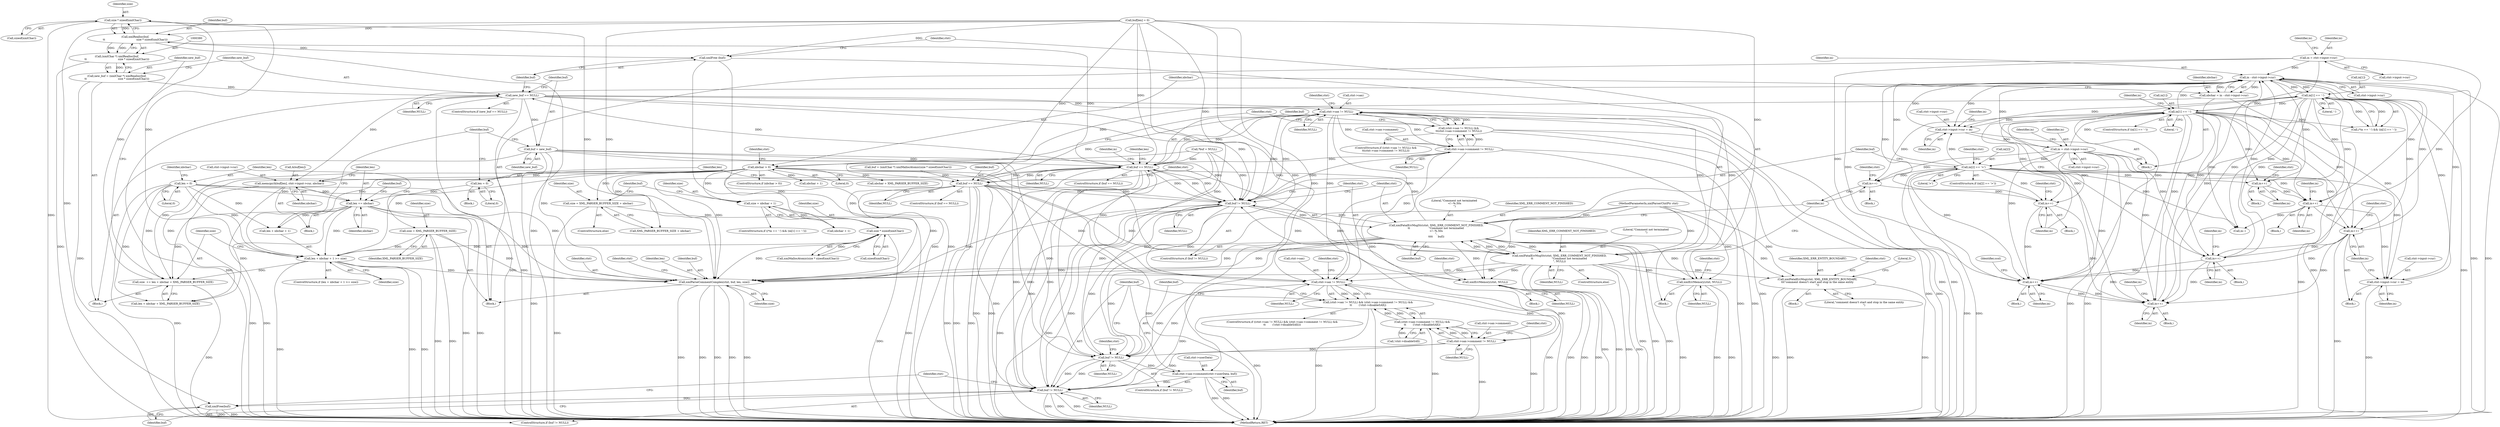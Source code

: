 digraph "0_Chrome_d0947db40187f4708c58e64cbd6013faf9eddeed_8@API" {
"1000383" [label="(Call,size * sizeof(xmlChar))"];
"1000370" [label="(Call,size  += len + nbchar + XML_PARSER_BUFFER_SIZE)"];
"1000116" [label="(Call,len = 0)"];
"1000417" [label="(Call,len += nbchar)"];
"1000406" [label="(Call,memcpy(&buf[len], ctxt->input->cur, nbchar))"];
"1000279" [label="(Call,in - ctxt->input->cur)"];
"1000508" [label="(Call,in[1] == '-')"];
"1000317" [label="(Call,in[1] == '-')"];
"1000494" [label="(Call,in = ctxt->input->cur)"];
"1000425" [label="(Call,ctxt->input->cur = in)"];
"1000515" [label="(Call,in[2] == '>')"];
"1000238" [label="(Call,in++)"];
"1000601" [label="(Call,in++)"];
"1000593" [label="(Call,in++)"];
"1000474" [label="(Call,in++)"];
"1000459" [label="(Call,in++)"];
"1000438" [label="(Call,in++)"];
"1000198" [label="(Call,in++)"];
"1000168" [label="(Call,in = ctxt->input->cur)"];
"1000270" [label="(Call,in++)"];
"1000467" [label="(Call,ctxt->input->cur = in)"];
"1000287" [label="(Call,nbchar > 0)"];
"1000277" [label="(Call,nbchar = in - ctxt->input->cur)"];
"1000356" [label="(Call,len = 0)"];
"1000361" [label="(Call,len + nbchar + 1 >= size)"];
"1000338" [label="(Call,size * sizeof(xmlChar))"];
"1000328" [label="(Call,size = XML_PARSER_BUFFER_SIZE + nbchar)"];
"1000322" [label="(Call,size = nbchar + 1)"];
"1000383" [label="(Call,size * sizeof(xmlChar))"];
"1000112" [label="(Call,size = XML_PARSER_BUFFER_SIZE)"];
"1000381" [label="(Call,xmlRealloc(buf,\n\t\t                                     size * sizeof(xmlChar)))"];
"1000379" [label="(Call,(xmlChar *) xmlRealloc(buf,\n\t\t                                     size * sizeof(xmlChar)))"];
"1000377" [label="(Call,new_buf = (xmlChar *) xmlRealloc(buf,\n\t\t                                     size * sizeof(xmlChar)))"];
"1000388" [label="(Call,new_buf == NULL)"];
"1000293" [label="(Call,ctxt->sax != NULL)"];
"1000292" [label="(Call,(ctxt->sax != NULL) &&\n\t\t(ctxt->sax->comment != NULL))"];
"1000298" [label="(Call,ctxt->sax->comment != NULL)"];
"1000307" [label="(Call,buf == NULL)"];
"1000343" [label="(Call,buf == NULL)"];
"1000347" [label="(Call,xmlErrMemory(ctxt, NULL))"];
"1000538" [label="(Call,ctxt->sax != NULL)"];
"1000537" [label="(Call,(ctxt->sax != NULL) && (ctxt->sax->comment != NULL) &&\n\t\t        (!ctxt->disableSAX))"];
"1000544" [label="(Call,ctxt->sax->comment != NULL)"];
"1000543" [label="(Call,(ctxt->sax->comment != NULL) &&\n\t\t        (!ctxt->disableSAX))"];
"1000557" [label="(Call,buf != NULL)"];
"1000560" [label="(Call,ctxt->sax->comment(ctxt->userData, buf))"];
"1000567" [label="(Call,buf != NULL)"];
"1000570" [label="(Call,xmlFree(buf))"];
"1000579" [label="(Call,buf != NULL)"];
"1000582" [label="(Call,xmlFatalErrMsgStr(ctxt, XML_ERR_COMMENT_NOT_FINISHED,\n\t\t                      \"Comment not terminated \n<!--%.50s\n\",\n\t\t\t\t      buf))"];
"1000394" [label="(Call,xmlErrMemory(ctxt, NULL))"];
"1000530" [label="(Call,xmlFatalErrMsg(ctxt, XML_ERR_ENTITY_BOUNDARY,\n\t\t\t\"comment doesn't start and stop in the same entity\n\"))"];
"1000588" [label="(Call,xmlFatalErrMsgStr(ctxt, XML_ERR_COMMENT_NOT_FINISHED,\n\t\t                      \"Comment not terminated \n\", NULL))"];
"1000624" [label="(Call,xmlParseCommentComplex(ctxt, buf, len, size))"];
"1000403" [label="(Call,buf = new_buf)"];
"1000392" [label="(Call,xmlFree (buf))"];
"1000287" [label="(Call,nbchar > 0)"];
"1000592" [label="(Identifier,NULL)"];
"1000333" [label="(Call,buf = (xmlChar *) xmlMallocAtomic(size * sizeof(xmlChar)))"];
"1000570" [label="(Call,xmlFree(buf))"];
"1000315" [label="(Identifier,in)"];
"1000387" [label="(ControlStructure,if (new_buf == NULL))"];
"1000556" [label="(ControlStructure,if (buf != NULL))"];
"1000169" [label="(Identifier,in)"];
"1000294" [label="(Call,ctxt->sax)"];
"1000345" [label="(Identifier,NULL)"];
"1000542" [label="(Identifier,NULL)"];
"1000328" [label="(Call,size = XML_PARSER_BUFFER_SIZE + nbchar)"];
"1000593" [label="(Call,in++)"];
"1000293" [label="(Call,ctxt->sax != NULL)"];
"1000422" [label="(Identifier,buf)"];
"1000346" [label="(Block,)"];
"1000395" [label="(Identifier,ctxt)"];
"1000562" [label="(Identifier,ctxt)"];
"1000307" [label="(Call,buf == NULL)"];
"1000108" [label="(Call,*buf = NULL)"];
"1000543" [label="(Call,(ctxt->sax->comment != NULL) &&\n\t\t        (!ctxt->disableSAX))"];
"1000509" [label="(Call,in[1])"];
"1000625" [label="(Identifier,ctxt)"];
"1000584" [label="(Identifier,XML_ERR_COMMENT_NOT_FINISHED)"];
"1000317" [label="(Call,in[1] == '-')"];
"1000357" [label="(Identifier,len)"];
"1000569" [label="(Identifier,NULL)"];
"1000377" [label="(Call,new_buf = (xmlChar *) xmlRealloc(buf,\n\t\t                                     size * sizeof(xmlChar)))"];
"1000631" [label="(Identifier,ctxt)"];
"1000628" [label="(Identifier,size)"];
"1000536" [label="(ControlStructure,if ((ctxt->sax != NULL) && (ctxt->sax->comment != NULL) &&\n\t\t        (!ctxt->disableSAX)))"];
"1000557" [label="(Call,buf != NULL)"];
"1000602" [label="(Identifier,in)"];
"1000374" [label="(Call,nbchar + XML_PARSER_BUFFER_SIZE)"];
"1000334" [label="(Identifier,buf)"];
"1000404" [label="(Identifier,buf)"];
"1000305" [label="(Block,)"];
"1000281" [label="(Call,ctxt->input->cur)"];
"1000425" [label="(Call,ctxt->input->cur = in)"];
"1000295" [label="(Identifier,ctxt)"];
"1000568" [label="(Identifier,buf)"];
"1000363" [label="(Identifier,len)"];
"1000329" [label="(Identifier,size)"];
"1000525" [label="(Identifier,ctxt)"];
"1000392" [label="(Call,xmlFree (buf))"];
"1000291" [label="(ControlStructure,if ((ctxt->sax != NULL) &&\n\t\t(ctxt->sax->comment != NULL)))"];
"1000384" [label="(Identifier,size)"];
"1000385" [label="(Call,sizeof(xmlChar))"];
"1000114" [label="(Identifier,XML_PARSER_BUFFER_SIZE)"];
"1000420" [label="(Call,buf[len] = 0)"];
"1000407" [label="(Call,&buf[len])"];
"1000547" [label="(Identifier,ctxt)"];
"1000535" [label="(Literal,3)"];
"1000532" [label="(Identifier,XML_ERR_ENTITY_BOUNDARY)"];
"1000539" [label="(Call,ctxt->sax)"];
"1000529" [label="(Block,)"];
"1000458" [label="(Block,)"];
"1000464" [label="(Identifier,in)"];
"1000368" [label="(Block,)"];
"1000371" [label="(Identifier,size)"];
"1000571" [label="(Identifier,buf)"];
"1000579" [label="(Call,buf != NULL)"];
"1000581" [label="(Identifier,NULL)"];
"1000624" [label="(Call,xmlParseCommentComplex(ctxt, buf, len, size))"];
"1000467" [label="(Call,ctxt->input->cur = in)"];
"1000550" [label="(Identifier,NULL)"];
"1000512" [label="(Literal,'-')"];
"1000558" [label="(Identifier,buf)"];
"1000589" [label="(Identifier,ctxt)"];
"1000321" [label="(Literal,'-')"];
"1000176" [label="(Block,)"];
"1000466" [label="(Block,)"];
"1000390" [label="(Identifier,NULL)"];
"1000361" [label="(Call,len + nbchar + 1 >= size)"];
"1000496" [label="(Call,ctxt->input->cur)"];
"1000561" [label="(Call,ctxt->userData)"];
"1000367" [label="(Identifier,size)"];
"1000342" [label="(ControlStructure,if (buf == NULL))"];
"1000113" [label="(Identifier,size)"];
"1000551" [label="(Call,!ctxt->disableSAX)"];
"1000323" [label="(Identifier,size)"];
"1000517" [label="(Identifier,in)"];
"1000437" [label="(Block,)"];
"1000560" [label="(Call,ctxt->sax->comment(ctxt->userData, buf))"];
"1000578" [label="(ControlStructure,if (buf != NULL))"];
"1000299" [label="(Call,ctxt->sax->comment)"];
"1000590" [label="(Identifier,XML_ERR_COMMENT_NOT_FINISHED)"];
"1000383" [label="(Call,size * sizeof(xmlChar))"];
"1000348" [label="(Identifier,ctxt)"];
"1000358" [label="(Literal,0)"];
"1000635" [label="(MethodReturn,RET)"];
"1000288" [label="(Identifier,nbchar)"];
"1000337" [label="(Call,xmlMallocAtomic(size * sizeof(xmlChar)))"];
"1000566" [label="(ControlStructure,if (buf != NULL))"];
"1000494" [label="(Call,in = ctxt->input->cur)"];
"1000352" [label="(Identifier,ctxt)"];
"1000382" [label="(Identifier,buf)"];
"1000238" [label="(Call,in++)"];
"1000199" [label="(Identifier,in)"];
"1000606" [label="(Identifier,ctxt)"];
"1000370" [label="(Call,size  += len + nbchar + XML_PARSER_BUFFER_SIZE)"];
"1000393" [label="(Identifier,buf)"];
"1000567" [label="(Call,buf != NULL)"];
"1000431" [label="(Identifier,in)"];
"1000585" [label="(Literal,\"Comment not terminated \n<!--%.50s\n\")"];
"1000474" [label="(Call,in++)"];
"1000417" [label="(Call,len += nbchar)"];
"1000601" [label="(Call,in++)"];
"1000344" [label="(Identifier,buf)"];
"1000339" [label="(Identifier,size)"];
"1000168" [label="(Call,in = ctxt->input->cur)"];
"1000479" [label="(Identifier,ctxt)"];
"1000379" [label="(Call,(xmlChar *) xmlRealloc(buf,\n\t\t                                     size * sizeof(xmlChar)))"];
"1000306" [label="(ControlStructure,if (buf == NULL))"];
"1000553" [label="(Identifier,ctxt)"];
"1000372" [label="(Call,len + nbchar + XML_PARSER_BUFFER_SIZE)"];
"1000274" [label="(Identifier,in)"];
"1000280" [label="(Identifier,in)"];
"1000443" [label="(Identifier,ctxt)"];
"1000533" [label="(Literal,\"comment doesn't start and stop in the same entity\n\")"];
"1000416" [label="(Identifier,nbchar)"];
"1000362" [label="(Call,len + nbchar + 1)"];
"1000330" [label="(Call,XML_PARSER_BUFFER_SIZE + nbchar)"];
"1000515" [label="(Call,in[2] == '>')"];
"1000506" [label="(Block,)"];
"1000508" [label="(Call,in[1] == '-')"];
"1000327" [label="(ControlStructure,else)"];
"1000322" [label="(Call,size = nbchar + 1)"];
"1000301" [label="(Identifier,ctxt)"];
"1000298" [label="(Call,ctxt->sax->comment != NULL)"];
"1000170" [label="(Call,ctxt->input->cur)"];
"1000237" [label="(Block,)"];
"1000277" [label="(Call,nbchar = in - ctxt->input->cur)"];
"1000389" [label="(Identifier,new_buf)"];
"1000583" [label="(Identifier,ctxt)"];
"1000241" [label="(Identifier,ccol)"];
"1000544" [label="(Call,ctxt->sax->comment != NULL)"];
"1000411" [label="(Call,ctxt->input->cur)"];
"1000180" [label="(Identifier,in)"];
"1000439" [label="(Identifier,in)"];
"1000116" [label="(Call,len = 0)"];
"1000530" [label="(Call,xmlFatalErrMsg(ctxt, XML_ERR_ENTITY_BOUNDARY,\n\t\t\t\"comment doesn't start and stop in the same entity\n\"))"];
"1000356" [label="(Call,len = 0)"];
"1000381" [label="(Call,xmlRealloc(buf,\n\t\t                                     size * sizeof(xmlChar)))"];
"1000118" [label="(Literal,0)"];
"1000507" [label="(ControlStructure,if (in[1] == '-'))"];
"1000198" [label="(Call,in++)"];
"1000564" [label="(Identifier,buf)"];
"1000586" [label="(Identifier,buf)"];
"1000495" [label="(Identifier,in)"];
"1000286" [label="(ControlStructure,if (nbchar > 0))"];
"1000343" [label="(Call,buf == NULL)"];
"1000105" [label="(MethodParameterIn,xmlParserCtxtPtr ctxt)"];
"1000338" [label="(Call,size * sizeof(xmlChar))"];
"1000347" [label="(Call,xmlErrMemory(ctxt, NULL))"];
"1000349" [label="(Identifier,NULL)"];
"1000580" [label="(Identifier,buf)"];
"1000490" [label="(Call,in--)"];
"1000468" [label="(Call,ctxt->input->cur)"];
"1000297" [label="(Identifier,NULL)"];
"1000391" [label="(Block,)"];
"1000279" [label="(Call,in - ctxt->input->cur)"];
"1000574" [label="(Identifier,ctxt)"];
"1000519" [label="(Literal,'>')"];
"1000312" [label="(Call,(*in == '-') && (in[1] == '-'))"];
"1000403" [label="(Call,buf = new_buf)"];
"1000531" [label="(Identifier,ctxt)"];
"1000598" [label="(Identifier,ctxt)"];
"1000459" [label="(Call,in++)"];
"1000399" [label="(Identifier,ctxt)"];
"1000438" [label="(Call,in++)"];
"1000587" [label="(ControlStructure,else)"];
"1000309" [label="(Identifier,NULL)"];
"1000112" [label="(Call,size = XML_PARSER_BUFFER_SIZE)"];
"1000340" [label="(Call,sizeof(xmlChar))"];
"1000516" [label="(Call,in[2])"];
"1000117" [label="(Identifier,len)"];
"1000318" [label="(Call,in[1])"];
"1000256" [label="(Block,)"];
"1000278" [label="(Identifier,nbchar)"];
"1000559" [label="(Identifier,NULL)"];
"1000426" [label="(Call,ctxt->input->cur)"];
"1000504" [label="(Identifier,in)"];
"1000475" [label="(Identifier,in)"];
"1000394" [label="(Call,xmlErrMemory(ctxt, NULL))"];
"1000409" [label="(Identifier,buf)"];
"1000271" [label="(Identifier,in)"];
"1000364" [label="(Call,nbchar + 1)"];
"1000588" [label="(Call,xmlFatalErrMsgStr(ctxt, XML_ERR_COMMENT_NOT_FINISHED,\n\t\t                      \"Comment not terminated \n\", NULL))"];
"1000360" [label="(ControlStructure,if (len + nbchar + 1 >= size))"];
"1000311" [label="(ControlStructure,if ((*in == '-') && (in[1] == '-')))"];
"1000538" [label="(Call,ctxt->sax != NULL)"];
"1000270" [label="(Call,in++)"];
"1000419" [label="(Identifier,nbchar)"];
"1000202" [label="(Identifier,in)"];
"1000239" [label="(Identifier,in)"];
"1000627" [label="(Identifier,len)"];
"1000406" [label="(Call,memcpy(&buf[len], ctxt->input->cur, nbchar))"];
"1000537" [label="(Call,(ctxt->sax != NULL) && (ctxt->sax->comment != NULL) &&\n\t\t        (!ctxt->disableSAX))"];
"1000514" [label="(ControlStructure,if (in[2] == '>'))"];
"1000378" [label="(Identifier,new_buf)"];
"1000545" [label="(Call,ctxt->sax->comment)"];
"1000405" [label="(Identifier,new_buf)"];
"1000324" [label="(Call,nbchar + 1)"];
"1000308" [label="(Identifier,buf)"];
"1000435" [label="(Identifier,in)"];
"1000473" [label="(Identifier,in)"];
"1000594" [label="(Identifier,in)"];
"1000388" [label="(Call,new_buf == NULL)"];
"1000591" [label="(Literal,\"Comment not terminated \n\")"];
"1000289" [label="(Literal,0)"];
"1000428" [label="(Identifier,ctxt)"];
"1000396" [label="(Identifier,NULL)"];
"1000292" [label="(Call,(ctxt->sax != NULL) &&\n\t\t(ctxt->sax->comment != NULL))"];
"1000460" [label="(Identifier,in)"];
"1000310" [label="(Block,)"];
"1000106" [label="(Block,)"];
"1000304" [label="(Identifier,NULL)"];
"1000123" [label="(Identifier,nbchar)"];
"1000184" [label="(Block,)"];
"1000626" [label="(Identifier,buf)"];
"1000513" [label="(Block,)"];
"1000418" [label="(Identifier,len)"];
"1000582" [label="(Call,xmlFatalErrMsgStr(ctxt, XML_ERR_COMMENT_NOT_FINISHED,\n\t\t                      \"Comment not terminated \n<!--%.50s\n\",\n\t\t\t\t      buf))"];
"1000383" -> "1000381"  [label="AST: "];
"1000383" -> "1000385"  [label="CFG: "];
"1000384" -> "1000383"  [label="AST: "];
"1000385" -> "1000383"  [label="AST: "];
"1000381" -> "1000383"  [label="CFG: "];
"1000383" -> "1000635"  [label="DDG: "];
"1000383" -> "1000361"  [label="DDG: "];
"1000383" -> "1000381"  [label="DDG: "];
"1000370" -> "1000383"  [label="DDG: "];
"1000383" -> "1000624"  [label="DDG: "];
"1000370" -> "1000368"  [label="AST: "];
"1000370" -> "1000372"  [label="CFG: "];
"1000371" -> "1000370"  [label="AST: "];
"1000372" -> "1000370"  [label="AST: "];
"1000378" -> "1000370"  [label="CFG: "];
"1000370" -> "1000635"  [label="DDG: "];
"1000116" -> "1000370"  [label="DDG: "];
"1000417" -> "1000370"  [label="DDG: "];
"1000287" -> "1000370"  [label="DDG: "];
"1000361" -> "1000370"  [label="DDG: "];
"1000116" -> "1000106"  [label="AST: "];
"1000116" -> "1000118"  [label="CFG: "];
"1000117" -> "1000116"  [label="AST: "];
"1000118" -> "1000116"  [label="AST: "];
"1000123" -> "1000116"  [label="CFG: "];
"1000116" -> "1000635"  [label="DDG: "];
"1000116" -> "1000361"  [label="DDG: "];
"1000116" -> "1000362"  [label="DDG: "];
"1000116" -> "1000372"  [label="DDG: "];
"1000116" -> "1000417"  [label="DDG: "];
"1000116" -> "1000624"  [label="DDG: "];
"1000417" -> "1000305"  [label="AST: "];
"1000417" -> "1000419"  [label="CFG: "];
"1000418" -> "1000417"  [label="AST: "];
"1000419" -> "1000417"  [label="AST: "];
"1000422" -> "1000417"  [label="CFG: "];
"1000417" -> "1000635"  [label="DDG: "];
"1000417" -> "1000635"  [label="DDG: "];
"1000417" -> "1000361"  [label="DDG: "];
"1000417" -> "1000362"  [label="DDG: "];
"1000417" -> "1000372"  [label="DDG: "];
"1000406" -> "1000417"  [label="DDG: "];
"1000356" -> "1000417"  [label="DDG: "];
"1000417" -> "1000624"  [label="DDG: "];
"1000406" -> "1000305"  [label="AST: "];
"1000406" -> "1000416"  [label="CFG: "];
"1000407" -> "1000406"  [label="AST: "];
"1000411" -> "1000406"  [label="AST: "];
"1000416" -> "1000406"  [label="AST: "];
"1000418" -> "1000406"  [label="CFG: "];
"1000406" -> "1000635"  [label="DDG: "];
"1000406" -> "1000635"  [label="DDG: "];
"1000279" -> "1000406"  [label="DDG: "];
"1000287" -> "1000406"  [label="DDG: "];
"1000279" -> "1000277"  [label="AST: "];
"1000279" -> "1000281"  [label="CFG: "];
"1000280" -> "1000279"  [label="AST: "];
"1000281" -> "1000279"  [label="AST: "];
"1000277" -> "1000279"  [label="CFG: "];
"1000279" -> "1000635"  [label="DDG: "];
"1000279" -> "1000635"  [label="DDG: "];
"1000279" -> "1000277"  [label="DDG: "];
"1000279" -> "1000277"  [label="DDG: "];
"1000508" -> "1000279"  [label="DDG: "];
"1000238" -> "1000279"  [label="DDG: "];
"1000601" -> "1000279"  [label="DDG: "];
"1000474" -> "1000279"  [label="DDG: "];
"1000198" -> "1000279"  [label="DDG: "];
"1000270" -> "1000279"  [label="DDG: "];
"1000168" -> "1000279"  [label="DDG: "];
"1000317" -> "1000279"  [label="DDG: "];
"1000494" -> "1000279"  [label="DDG: "];
"1000515" -> "1000279"  [label="DDG: "];
"1000467" -> "1000279"  [label="DDG: "];
"1000425" -> "1000279"  [label="DDG: "];
"1000279" -> "1000317"  [label="DDG: "];
"1000279" -> "1000425"  [label="DDG: "];
"1000279" -> "1000438"  [label="DDG: "];
"1000279" -> "1000459"  [label="DDG: "];
"1000508" -> "1000507"  [label="AST: "];
"1000508" -> "1000512"  [label="CFG: "];
"1000509" -> "1000508"  [label="AST: "];
"1000512" -> "1000508"  [label="AST: "];
"1000517" -> "1000508"  [label="CFG: "];
"1000602" -> "1000508"  [label="CFG: "];
"1000508" -> "1000635"  [label="DDG: "];
"1000508" -> "1000635"  [label="DDG: "];
"1000508" -> "1000198"  [label="DDG: "];
"1000508" -> "1000238"  [label="DDG: "];
"1000508" -> "1000270"  [label="DDG: "];
"1000508" -> "1000312"  [label="DDG: "];
"1000508" -> "1000317"  [label="DDG: "];
"1000508" -> "1000425"  [label="DDG: "];
"1000508" -> "1000438"  [label="DDG: "];
"1000508" -> "1000459"  [label="DDG: "];
"1000508" -> "1000467"  [label="DDG: "];
"1000508" -> "1000474"  [label="DDG: "];
"1000508" -> "1000490"  [label="DDG: "];
"1000317" -> "1000508"  [label="DDG: "];
"1000494" -> "1000508"  [label="DDG: "];
"1000508" -> "1000593"  [label="DDG: "];
"1000508" -> "1000601"  [label="DDG: "];
"1000317" -> "1000312"  [label="AST: "];
"1000317" -> "1000321"  [label="CFG: "];
"1000318" -> "1000317"  [label="AST: "];
"1000321" -> "1000317"  [label="AST: "];
"1000312" -> "1000317"  [label="CFG: "];
"1000317" -> "1000635"  [label="DDG: "];
"1000317" -> "1000198"  [label="DDG: "];
"1000317" -> "1000238"  [label="DDG: "];
"1000317" -> "1000270"  [label="DDG: "];
"1000317" -> "1000312"  [label="DDG: "];
"1000317" -> "1000312"  [label="DDG: "];
"1000317" -> "1000425"  [label="DDG: "];
"1000317" -> "1000438"  [label="DDG: "];
"1000317" -> "1000459"  [label="DDG: "];
"1000317" -> "1000467"  [label="DDG: "];
"1000317" -> "1000474"  [label="DDG: "];
"1000317" -> "1000490"  [label="DDG: "];
"1000494" -> "1000176"  [label="AST: "];
"1000494" -> "1000496"  [label="CFG: "];
"1000495" -> "1000494"  [label="AST: "];
"1000496" -> "1000494"  [label="AST: "];
"1000504" -> "1000494"  [label="CFG: "];
"1000494" -> "1000635"  [label="DDG: "];
"1000494" -> "1000635"  [label="DDG: "];
"1000494" -> "1000198"  [label="DDG: "];
"1000494" -> "1000238"  [label="DDG: "];
"1000494" -> "1000270"  [label="DDG: "];
"1000425" -> "1000494"  [label="DDG: "];
"1000494" -> "1000515"  [label="DDG: "];
"1000494" -> "1000593"  [label="DDG: "];
"1000494" -> "1000601"  [label="DDG: "];
"1000425" -> "1000176"  [label="AST: "];
"1000425" -> "1000431"  [label="CFG: "];
"1000426" -> "1000425"  [label="AST: "];
"1000431" -> "1000425"  [label="AST: "];
"1000435" -> "1000425"  [label="CFG: "];
"1000515" -> "1000425"  [label="DDG: "];
"1000515" -> "1000514"  [label="AST: "];
"1000515" -> "1000519"  [label="CFG: "];
"1000516" -> "1000515"  [label="AST: "];
"1000519" -> "1000515"  [label="AST: "];
"1000525" -> "1000515"  [label="CFG: "];
"1000580" -> "1000515"  [label="CFG: "];
"1000515" -> "1000635"  [label="DDG: "];
"1000515" -> "1000635"  [label="DDG: "];
"1000515" -> "1000198"  [label="DDG: "];
"1000515" -> "1000238"  [label="DDG: "];
"1000515" -> "1000270"  [label="DDG: "];
"1000515" -> "1000438"  [label="DDG: "];
"1000515" -> "1000459"  [label="DDG: "];
"1000515" -> "1000467"  [label="DDG: "];
"1000515" -> "1000474"  [label="DDG: "];
"1000515" -> "1000490"  [label="DDG: "];
"1000515" -> "1000593"  [label="DDG: "];
"1000515" -> "1000601"  [label="DDG: "];
"1000238" -> "1000237"  [label="AST: "];
"1000238" -> "1000239"  [label="CFG: "];
"1000239" -> "1000238"  [label="AST: "];
"1000241" -> "1000238"  [label="CFG: "];
"1000601" -> "1000238"  [label="DDG: "];
"1000474" -> "1000238"  [label="DDG: "];
"1000198" -> "1000238"  [label="DDG: "];
"1000270" -> "1000238"  [label="DDG: "];
"1000168" -> "1000238"  [label="DDG: "];
"1000238" -> "1000270"  [label="DDG: "];
"1000601" -> "1000506"  [label="AST: "];
"1000601" -> "1000602"  [label="CFG: "];
"1000602" -> "1000601"  [label="AST: "];
"1000606" -> "1000601"  [label="CFG: "];
"1000601" -> "1000270"  [label="DDG: "];
"1000593" -> "1000601"  [label="DDG: "];
"1000593" -> "1000513"  [label="AST: "];
"1000593" -> "1000594"  [label="CFG: "];
"1000594" -> "1000593"  [label="AST: "];
"1000598" -> "1000593"  [label="CFG: "];
"1000474" -> "1000466"  [label="AST: "];
"1000474" -> "1000475"  [label="CFG: "];
"1000475" -> "1000474"  [label="AST: "];
"1000479" -> "1000474"  [label="CFG: "];
"1000474" -> "1000635"  [label="DDG: "];
"1000474" -> "1000198"  [label="DDG: "];
"1000474" -> "1000270"  [label="DDG: "];
"1000459" -> "1000474"  [label="DDG: "];
"1000459" -> "1000458"  [label="AST: "];
"1000459" -> "1000460"  [label="CFG: "];
"1000460" -> "1000459"  [label="AST: "];
"1000464" -> "1000459"  [label="CFG: "];
"1000438" -> "1000459"  [label="DDG: "];
"1000459" -> "1000467"  [label="DDG: "];
"1000459" -> "1000490"  [label="DDG: "];
"1000438" -> "1000437"  [label="AST: "];
"1000438" -> "1000439"  [label="CFG: "];
"1000439" -> "1000438"  [label="AST: "];
"1000443" -> "1000438"  [label="CFG: "];
"1000198" -> "1000184"  [label="AST: "];
"1000198" -> "1000199"  [label="CFG: "];
"1000199" -> "1000198"  [label="AST: "];
"1000202" -> "1000198"  [label="CFG: "];
"1000168" -> "1000198"  [label="DDG: "];
"1000198" -> "1000270"  [label="DDG: "];
"1000168" -> "1000106"  [label="AST: "];
"1000168" -> "1000170"  [label="CFG: "];
"1000169" -> "1000168"  [label="AST: "];
"1000170" -> "1000168"  [label="AST: "];
"1000180" -> "1000168"  [label="CFG: "];
"1000168" -> "1000270"  [label="DDG: "];
"1000270" -> "1000256"  [label="AST: "];
"1000270" -> "1000271"  [label="CFG: "];
"1000271" -> "1000270"  [label="AST: "];
"1000274" -> "1000270"  [label="CFG: "];
"1000467" -> "1000466"  [label="AST: "];
"1000467" -> "1000473"  [label="CFG: "];
"1000468" -> "1000467"  [label="AST: "];
"1000473" -> "1000467"  [label="AST: "];
"1000475" -> "1000467"  [label="CFG: "];
"1000467" -> "1000635"  [label="DDG: "];
"1000287" -> "1000286"  [label="AST: "];
"1000287" -> "1000289"  [label="CFG: "];
"1000288" -> "1000287"  [label="AST: "];
"1000289" -> "1000287"  [label="AST: "];
"1000295" -> "1000287"  [label="CFG: "];
"1000428" -> "1000287"  [label="CFG: "];
"1000287" -> "1000635"  [label="DDG: "];
"1000287" -> "1000635"  [label="DDG: "];
"1000277" -> "1000287"  [label="DDG: "];
"1000287" -> "1000322"  [label="DDG: "];
"1000287" -> "1000324"  [label="DDG: "];
"1000287" -> "1000328"  [label="DDG: "];
"1000287" -> "1000330"  [label="DDG: "];
"1000287" -> "1000361"  [label="DDG: "];
"1000287" -> "1000362"  [label="DDG: "];
"1000287" -> "1000364"  [label="DDG: "];
"1000287" -> "1000372"  [label="DDG: "];
"1000287" -> "1000374"  [label="DDG: "];
"1000277" -> "1000176"  [label="AST: "];
"1000278" -> "1000277"  [label="AST: "];
"1000288" -> "1000277"  [label="CFG: "];
"1000277" -> "1000635"  [label="DDG: "];
"1000356" -> "1000310"  [label="AST: "];
"1000356" -> "1000358"  [label="CFG: "];
"1000357" -> "1000356"  [label="AST: "];
"1000358" -> "1000356"  [label="AST: "];
"1000409" -> "1000356"  [label="CFG: "];
"1000361" -> "1000360"  [label="AST: "];
"1000361" -> "1000367"  [label="CFG: "];
"1000362" -> "1000361"  [label="AST: "];
"1000367" -> "1000361"  [label="AST: "];
"1000371" -> "1000361"  [label="CFG: "];
"1000409" -> "1000361"  [label="CFG: "];
"1000361" -> "1000635"  [label="DDG: "];
"1000361" -> "1000635"  [label="DDG: "];
"1000361" -> "1000635"  [label="DDG: "];
"1000338" -> "1000361"  [label="DDG: "];
"1000112" -> "1000361"  [label="DDG: "];
"1000361" -> "1000624"  [label="DDG: "];
"1000338" -> "1000337"  [label="AST: "];
"1000338" -> "1000340"  [label="CFG: "];
"1000339" -> "1000338"  [label="AST: "];
"1000340" -> "1000338"  [label="AST: "];
"1000337" -> "1000338"  [label="CFG: "];
"1000338" -> "1000635"  [label="DDG: "];
"1000338" -> "1000337"  [label="DDG: "];
"1000328" -> "1000338"  [label="DDG: "];
"1000322" -> "1000338"  [label="DDG: "];
"1000338" -> "1000624"  [label="DDG: "];
"1000328" -> "1000327"  [label="AST: "];
"1000328" -> "1000330"  [label="CFG: "];
"1000329" -> "1000328"  [label="AST: "];
"1000330" -> "1000328"  [label="AST: "];
"1000334" -> "1000328"  [label="CFG: "];
"1000328" -> "1000635"  [label="DDG: "];
"1000322" -> "1000311"  [label="AST: "];
"1000322" -> "1000324"  [label="CFG: "];
"1000323" -> "1000322"  [label="AST: "];
"1000324" -> "1000322"  [label="AST: "];
"1000334" -> "1000322"  [label="CFG: "];
"1000322" -> "1000635"  [label="DDG: "];
"1000112" -> "1000106"  [label="AST: "];
"1000112" -> "1000114"  [label="CFG: "];
"1000113" -> "1000112"  [label="AST: "];
"1000114" -> "1000112"  [label="AST: "];
"1000117" -> "1000112"  [label="CFG: "];
"1000112" -> "1000635"  [label="DDG: "];
"1000112" -> "1000635"  [label="DDG: "];
"1000112" -> "1000624"  [label="DDG: "];
"1000381" -> "1000379"  [label="AST: "];
"1000382" -> "1000381"  [label="AST: "];
"1000379" -> "1000381"  [label="CFG: "];
"1000381" -> "1000635"  [label="DDG: "];
"1000381" -> "1000379"  [label="DDG: "];
"1000381" -> "1000379"  [label="DDG: "];
"1000420" -> "1000381"  [label="DDG: "];
"1000307" -> "1000381"  [label="DDG: "];
"1000381" -> "1000392"  [label="DDG: "];
"1000379" -> "1000377"  [label="AST: "];
"1000380" -> "1000379"  [label="AST: "];
"1000377" -> "1000379"  [label="CFG: "];
"1000379" -> "1000635"  [label="DDG: "];
"1000379" -> "1000377"  [label="DDG: "];
"1000377" -> "1000368"  [label="AST: "];
"1000378" -> "1000377"  [label="AST: "];
"1000389" -> "1000377"  [label="CFG: "];
"1000377" -> "1000635"  [label="DDG: "];
"1000377" -> "1000388"  [label="DDG: "];
"1000388" -> "1000387"  [label="AST: "];
"1000388" -> "1000390"  [label="CFG: "];
"1000389" -> "1000388"  [label="AST: "];
"1000390" -> "1000388"  [label="AST: "];
"1000393" -> "1000388"  [label="CFG: "];
"1000404" -> "1000388"  [label="CFG: "];
"1000388" -> "1000635"  [label="DDG: "];
"1000388" -> "1000635"  [label="DDG: "];
"1000388" -> "1000635"  [label="DDG: "];
"1000388" -> "1000293"  [label="DDG: "];
"1000307" -> "1000388"  [label="DDG: "];
"1000388" -> "1000394"  [label="DDG: "];
"1000388" -> "1000403"  [label="DDG: "];
"1000388" -> "1000538"  [label="DDG: "];
"1000388" -> "1000579"  [label="DDG: "];
"1000293" -> "1000292"  [label="AST: "];
"1000293" -> "1000297"  [label="CFG: "];
"1000294" -> "1000293"  [label="AST: "];
"1000297" -> "1000293"  [label="AST: "];
"1000301" -> "1000293"  [label="CFG: "];
"1000292" -> "1000293"  [label="CFG: "];
"1000293" -> "1000635"  [label="DDG: "];
"1000293" -> "1000635"  [label="DDG: "];
"1000293" -> "1000292"  [label="DDG: "];
"1000293" -> "1000292"  [label="DDG: "];
"1000307" -> "1000293"  [label="DDG: "];
"1000298" -> "1000293"  [label="DDG: "];
"1000588" -> "1000293"  [label="DDG: "];
"1000579" -> "1000293"  [label="DDG: "];
"1000343" -> "1000293"  [label="DDG: "];
"1000293" -> "1000298"  [label="DDG: "];
"1000293" -> "1000307"  [label="DDG: "];
"1000293" -> "1000538"  [label="DDG: "];
"1000293" -> "1000538"  [label="DDG: "];
"1000293" -> "1000579"  [label="DDG: "];
"1000292" -> "1000291"  [label="AST: "];
"1000292" -> "1000298"  [label="CFG: "];
"1000298" -> "1000292"  [label="AST: "];
"1000308" -> "1000292"  [label="CFG: "];
"1000428" -> "1000292"  [label="CFG: "];
"1000292" -> "1000635"  [label="DDG: "];
"1000292" -> "1000635"  [label="DDG: "];
"1000292" -> "1000635"  [label="DDG: "];
"1000298" -> "1000292"  [label="DDG: "];
"1000298" -> "1000292"  [label="DDG: "];
"1000298" -> "1000304"  [label="CFG: "];
"1000299" -> "1000298"  [label="AST: "];
"1000304" -> "1000298"  [label="AST: "];
"1000298" -> "1000635"  [label="DDG: "];
"1000298" -> "1000635"  [label="DDG: "];
"1000298" -> "1000307"  [label="DDG: "];
"1000298" -> "1000538"  [label="DDG: "];
"1000298" -> "1000544"  [label="DDG: "];
"1000298" -> "1000579"  [label="DDG: "];
"1000307" -> "1000306"  [label="AST: "];
"1000307" -> "1000309"  [label="CFG: "];
"1000308" -> "1000307"  [label="AST: "];
"1000309" -> "1000307"  [label="AST: "];
"1000315" -> "1000307"  [label="CFG: "];
"1000363" -> "1000307"  [label="CFG: "];
"1000307" -> "1000635"  [label="DDG: "];
"1000307" -> "1000635"  [label="DDG: "];
"1000579" -> "1000307"  [label="DDG: "];
"1000343" -> "1000307"  [label="DDG: "];
"1000403" -> "1000307"  [label="DDG: "];
"1000582" -> "1000307"  [label="DDG: "];
"1000420" -> "1000307"  [label="DDG: "];
"1000108" -> "1000307"  [label="DDG: "];
"1000307" -> "1000343"  [label="DDG: "];
"1000307" -> "1000538"  [label="DDG: "];
"1000307" -> "1000557"  [label="DDG: "];
"1000307" -> "1000567"  [label="DDG: "];
"1000307" -> "1000579"  [label="DDG: "];
"1000307" -> "1000579"  [label="DDG: "];
"1000307" -> "1000624"  [label="DDG: "];
"1000343" -> "1000342"  [label="AST: "];
"1000343" -> "1000345"  [label="CFG: "];
"1000344" -> "1000343"  [label="AST: "];
"1000345" -> "1000343"  [label="AST: "];
"1000348" -> "1000343"  [label="CFG: "];
"1000357" -> "1000343"  [label="CFG: "];
"1000343" -> "1000635"  [label="DDG: "];
"1000343" -> "1000635"  [label="DDG: "];
"1000343" -> "1000635"  [label="DDG: "];
"1000333" -> "1000343"  [label="DDG: "];
"1000420" -> "1000343"  [label="DDG: "];
"1000343" -> "1000347"  [label="DDG: "];
"1000343" -> "1000538"  [label="DDG: "];
"1000343" -> "1000557"  [label="DDG: "];
"1000343" -> "1000567"  [label="DDG: "];
"1000343" -> "1000579"  [label="DDG: "];
"1000343" -> "1000579"  [label="DDG: "];
"1000343" -> "1000624"  [label="DDG: "];
"1000347" -> "1000346"  [label="AST: "];
"1000347" -> "1000349"  [label="CFG: "];
"1000348" -> "1000347"  [label="AST: "];
"1000349" -> "1000347"  [label="AST: "];
"1000352" -> "1000347"  [label="CFG: "];
"1000347" -> "1000635"  [label="DDG: "];
"1000347" -> "1000635"  [label="DDG: "];
"1000347" -> "1000635"  [label="DDG: "];
"1000588" -> "1000347"  [label="DDG: "];
"1000582" -> "1000347"  [label="DDG: "];
"1000105" -> "1000347"  [label="DDG: "];
"1000538" -> "1000537"  [label="AST: "];
"1000538" -> "1000542"  [label="CFG: "];
"1000539" -> "1000538"  [label="AST: "];
"1000542" -> "1000538"  [label="AST: "];
"1000547" -> "1000538"  [label="CFG: "];
"1000537" -> "1000538"  [label="CFG: "];
"1000538" -> "1000635"  [label="DDG: "];
"1000538" -> "1000537"  [label="DDG: "];
"1000538" -> "1000537"  [label="DDG: "];
"1000588" -> "1000538"  [label="DDG: "];
"1000579" -> "1000538"  [label="DDG: "];
"1000538" -> "1000544"  [label="DDG: "];
"1000538" -> "1000557"  [label="DDG: "];
"1000538" -> "1000567"  [label="DDG: "];
"1000537" -> "1000536"  [label="AST: "];
"1000537" -> "1000543"  [label="CFG: "];
"1000543" -> "1000537"  [label="AST: "];
"1000558" -> "1000537"  [label="CFG: "];
"1000568" -> "1000537"  [label="CFG: "];
"1000537" -> "1000635"  [label="DDG: "];
"1000537" -> "1000635"  [label="DDG: "];
"1000537" -> "1000635"  [label="DDG: "];
"1000543" -> "1000537"  [label="DDG: "];
"1000543" -> "1000537"  [label="DDG: "];
"1000544" -> "1000543"  [label="AST: "];
"1000544" -> "1000550"  [label="CFG: "];
"1000545" -> "1000544"  [label="AST: "];
"1000550" -> "1000544"  [label="AST: "];
"1000553" -> "1000544"  [label="CFG: "];
"1000543" -> "1000544"  [label="CFG: "];
"1000544" -> "1000635"  [label="DDG: "];
"1000544" -> "1000543"  [label="DDG: "];
"1000544" -> "1000543"  [label="DDG: "];
"1000544" -> "1000557"  [label="DDG: "];
"1000544" -> "1000567"  [label="DDG: "];
"1000543" -> "1000551"  [label="CFG: "];
"1000551" -> "1000543"  [label="AST: "];
"1000543" -> "1000635"  [label="DDG: "];
"1000543" -> "1000635"  [label="DDG: "];
"1000551" -> "1000543"  [label="DDG: "];
"1000557" -> "1000556"  [label="AST: "];
"1000557" -> "1000559"  [label="CFG: "];
"1000558" -> "1000557"  [label="AST: "];
"1000559" -> "1000557"  [label="AST: "];
"1000562" -> "1000557"  [label="CFG: "];
"1000568" -> "1000557"  [label="CFG: "];
"1000579" -> "1000557"  [label="DDG: "];
"1000403" -> "1000557"  [label="DDG: "];
"1000582" -> "1000557"  [label="DDG: "];
"1000420" -> "1000557"  [label="DDG: "];
"1000108" -> "1000557"  [label="DDG: "];
"1000557" -> "1000560"  [label="DDG: "];
"1000557" -> "1000567"  [label="DDG: "];
"1000557" -> "1000567"  [label="DDG: "];
"1000560" -> "1000556"  [label="AST: "];
"1000560" -> "1000564"  [label="CFG: "];
"1000561" -> "1000560"  [label="AST: "];
"1000564" -> "1000560"  [label="AST: "];
"1000568" -> "1000560"  [label="CFG: "];
"1000560" -> "1000635"  [label="DDG: "];
"1000560" -> "1000635"  [label="DDG: "];
"1000420" -> "1000560"  [label="DDG: "];
"1000560" -> "1000567"  [label="DDG: "];
"1000567" -> "1000566"  [label="AST: "];
"1000567" -> "1000569"  [label="CFG: "];
"1000568" -> "1000567"  [label="AST: "];
"1000569" -> "1000567"  [label="AST: "];
"1000571" -> "1000567"  [label="CFG: "];
"1000574" -> "1000567"  [label="CFG: "];
"1000567" -> "1000635"  [label="DDG: "];
"1000567" -> "1000635"  [label="DDG: "];
"1000567" -> "1000635"  [label="DDG: "];
"1000579" -> "1000567"  [label="DDG: "];
"1000403" -> "1000567"  [label="DDG: "];
"1000582" -> "1000567"  [label="DDG: "];
"1000420" -> "1000567"  [label="DDG: "];
"1000108" -> "1000567"  [label="DDG: "];
"1000567" -> "1000570"  [label="DDG: "];
"1000570" -> "1000566"  [label="AST: "];
"1000570" -> "1000571"  [label="CFG: "];
"1000571" -> "1000570"  [label="AST: "];
"1000574" -> "1000570"  [label="CFG: "];
"1000570" -> "1000635"  [label="DDG: "];
"1000570" -> "1000635"  [label="DDG: "];
"1000420" -> "1000570"  [label="DDG: "];
"1000579" -> "1000578"  [label="AST: "];
"1000579" -> "1000581"  [label="CFG: "];
"1000580" -> "1000579"  [label="AST: "];
"1000581" -> "1000579"  [label="AST: "];
"1000583" -> "1000579"  [label="CFG: "];
"1000589" -> "1000579"  [label="CFG: "];
"1000579" -> "1000635"  [label="DDG: "];
"1000579" -> "1000635"  [label="DDG: "];
"1000403" -> "1000579"  [label="DDG: "];
"1000582" -> "1000579"  [label="DDG: "];
"1000420" -> "1000579"  [label="DDG: "];
"1000108" -> "1000579"  [label="DDG: "];
"1000588" -> "1000579"  [label="DDG: "];
"1000579" -> "1000582"  [label="DDG: "];
"1000579" -> "1000588"  [label="DDG: "];
"1000579" -> "1000624"  [label="DDG: "];
"1000582" -> "1000578"  [label="AST: "];
"1000582" -> "1000586"  [label="CFG: "];
"1000583" -> "1000582"  [label="AST: "];
"1000584" -> "1000582"  [label="AST: "];
"1000585" -> "1000582"  [label="AST: "];
"1000586" -> "1000582"  [label="AST: "];
"1000594" -> "1000582"  [label="CFG: "];
"1000582" -> "1000635"  [label="DDG: "];
"1000582" -> "1000635"  [label="DDG: "];
"1000582" -> "1000635"  [label="DDG: "];
"1000582" -> "1000394"  [label="DDG: "];
"1000582" -> "1000530"  [label="DDG: "];
"1000588" -> "1000582"  [label="DDG: "];
"1000588" -> "1000582"  [label="DDG: "];
"1000105" -> "1000582"  [label="DDG: "];
"1000420" -> "1000582"  [label="DDG: "];
"1000582" -> "1000588"  [label="DDG: "];
"1000582" -> "1000588"  [label="DDG: "];
"1000582" -> "1000624"  [label="DDG: "];
"1000582" -> "1000624"  [label="DDG: "];
"1000394" -> "1000391"  [label="AST: "];
"1000394" -> "1000396"  [label="CFG: "];
"1000395" -> "1000394"  [label="AST: "];
"1000396" -> "1000394"  [label="AST: "];
"1000399" -> "1000394"  [label="CFG: "];
"1000394" -> "1000635"  [label="DDG: "];
"1000394" -> "1000635"  [label="DDG: "];
"1000394" -> "1000635"  [label="DDG: "];
"1000588" -> "1000394"  [label="DDG: "];
"1000105" -> "1000394"  [label="DDG: "];
"1000530" -> "1000529"  [label="AST: "];
"1000530" -> "1000533"  [label="CFG: "];
"1000531" -> "1000530"  [label="AST: "];
"1000532" -> "1000530"  [label="AST: "];
"1000533" -> "1000530"  [label="AST: "];
"1000535" -> "1000530"  [label="CFG: "];
"1000530" -> "1000635"  [label="DDG: "];
"1000530" -> "1000635"  [label="DDG: "];
"1000530" -> "1000635"  [label="DDG: "];
"1000588" -> "1000530"  [label="DDG: "];
"1000105" -> "1000530"  [label="DDG: "];
"1000588" -> "1000587"  [label="AST: "];
"1000588" -> "1000592"  [label="CFG: "];
"1000589" -> "1000588"  [label="AST: "];
"1000590" -> "1000588"  [label="AST: "];
"1000591" -> "1000588"  [label="AST: "];
"1000592" -> "1000588"  [label="AST: "];
"1000594" -> "1000588"  [label="CFG: "];
"1000588" -> "1000635"  [label="DDG: "];
"1000588" -> "1000635"  [label="DDG: "];
"1000588" -> "1000635"  [label="DDG: "];
"1000588" -> "1000635"  [label="DDG: "];
"1000105" -> "1000588"  [label="DDG: "];
"1000588" -> "1000624"  [label="DDG: "];
"1000624" -> "1000106"  [label="AST: "];
"1000624" -> "1000628"  [label="CFG: "];
"1000625" -> "1000624"  [label="AST: "];
"1000626" -> "1000624"  [label="AST: "];
"1000627" -> "1000624"  [label="AST: "];
"1000628" -> "1000624"  [label="AST: "];
"1000631" -> "1000624"  [label="CFG: "];
"1000624" -> "1000635"  [label="DDG: "];
"1000624" -> "1000635"  [label="DDG: "];
"1000624" -> "1000635"  [label="DDG: "];
"1000624" -> "1000635"  [label="DDG: "];
"1000624" -> "1000635"  [label="DDG: "];
"1000105" -> "1000624"  [label="DDG: "];
"1000403" -> "1000624"  [label="DDG: "];
"1000420" -> "1000624"  [label="DDG: "];
"1000108" -> "1000624"  [label="DDG: "];
"1000403" -> "1000368"  [label="AST: "];
"1000403" -> "1000405"  [label="CFG: "];
"1000404" -> "1000403"  [label="AST: "];
"1000405" -> "1000403"  [label="AST: "];
"1000409" -> "1000403"  [label="CFG: "];
"1000403" -> "1000635"  [label="DDG: "];
"1000392" -> "1000391"  [label="AST: "];
"1000392" -> "1000393"  [label="CFG: "];
"1000393" -> "1000392"  [label="AST: "];
"1000395" -> "1000392"  [label="CFG: "];
"1000392" -> "1000635"  [label="DDG: "];
"1000392" -> "1000635"  [label="DDG: "];
"1000420" -> "1000392"  [label="DDG: "];
}
